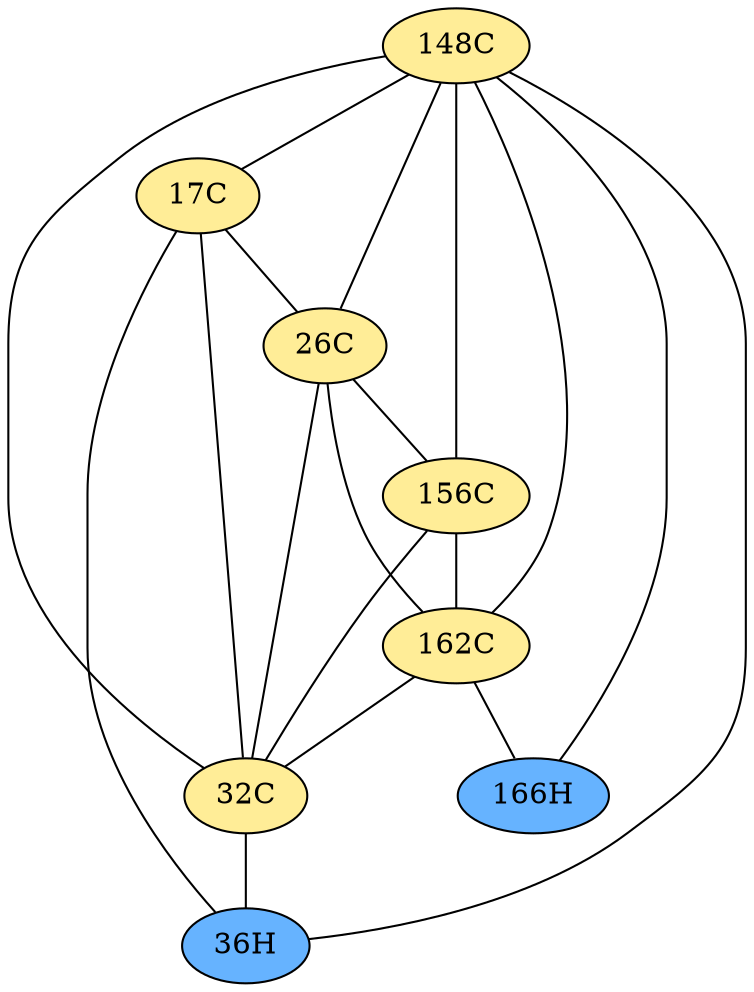 // The Round Table
graph {
	"148C" [fillcolor="#FFED97" style=radial]
	"17C" [fillcolor="#FFED97" style=radial]
	"148C" -- "17C" [penwidth=1]
	"148C" [fillcolor="#FFED97" style=radial]
	"26C" [fillcolor="#FFED97" style=radial]
	"148C" -- "26C" [penwidth=1]
	"148C" [fillcolor="#FFED97" style=radial]
	"156C" [fillcolor="#FFED97" style=radial]
	"148C" -- "156C" [penwidth=1]
	"148C" [fillcolor="#FFED97" style=radial]
	"162C" [fillcolor="#FFED97" style=radial]
	"148C" -- "162C" [penwidth=1]
	"148C" [fillcolor="#FFED97" style=radial]
	"32C" [fillcolor="#FFED97" style=radial]
	"148C" -- "32C" [penwidth=1]
	"148C" [fillcolor="#FFED97" style=radial]
	"36H" [fillcolor="#66B3FF" style=radial]
	"148C" -- "36H" [penwidth=1]
	"148C" [fillcolor="#FFED97" style=radial]
	"166H" [fillcolor="#66B3FF" style=radial]
	"148C" -- "166H" [penwidth=1]
	"17C" [fillcolor="#FFED97" style=radial]
	"36H" [fillcolor="#66B3FF" style=radial]
	"17C" -- "36H" [penwidth=1]
	"17C" [fillcolor="#FFED97" style=radial]
	"26C" [fillcolor="#FFED97" style=radial]
	"17C" -- "26C" [penwidth=1]
	"17C" [fillcolor="#FFED97" style=radial]
	"32C" [fillcolor="#FFED97" style=radial]
	"17C" -- "32C" [penwidth=1]
	"26C" [fillcolor="#FFED97" style=radial]
	"156C" [fillcolor="#FFED97" style=radial]
	"26C" -- "156C" [penwidth=1]
	"26C" [fillcolor="#FFED97" style=radial]
	"162C" [fillcolor="#FFED97" style=radial]
	"26C" -- "162C" [penwidth=1]
	"26C" [fillcolor="#FFED97" style=radial]
	"32C" [fillcolor="#FFED97" style=radial]
	"26C" -- "32C" [penwidth=1]
	"156C" [fillcolor="#FFED97" style=radial]
	"162C" [fillcolor="#FFED97" style=radial]
	"156C" -- "162C" [penwidth=1]
	"156C" [fillcolor="#FFED97" style=radial]
	"32C" [fillcolor="#FFED97" style=radial]
	"156C" -- "32C" [penwidth=1]
	"162C" [fillcolor="#FFED97" style=radial]
	"166H" [fillcolor="#66B3FF" style=radial]
	"162C" -- "166H" [penwidth=1]
	"162C" [fillcolor="#FFED97" style=radial]
	"32C" [fillcolor="#FFED97" style=radial]
	"162C" -- "32C" [penwidth=1]
	"32C" [fillcolor="#FFED97" style=radial]
	"36H" [fillcolor="#66B3FF" style=radial]
	"32C" -- "36H" [penwidth=1]
}
